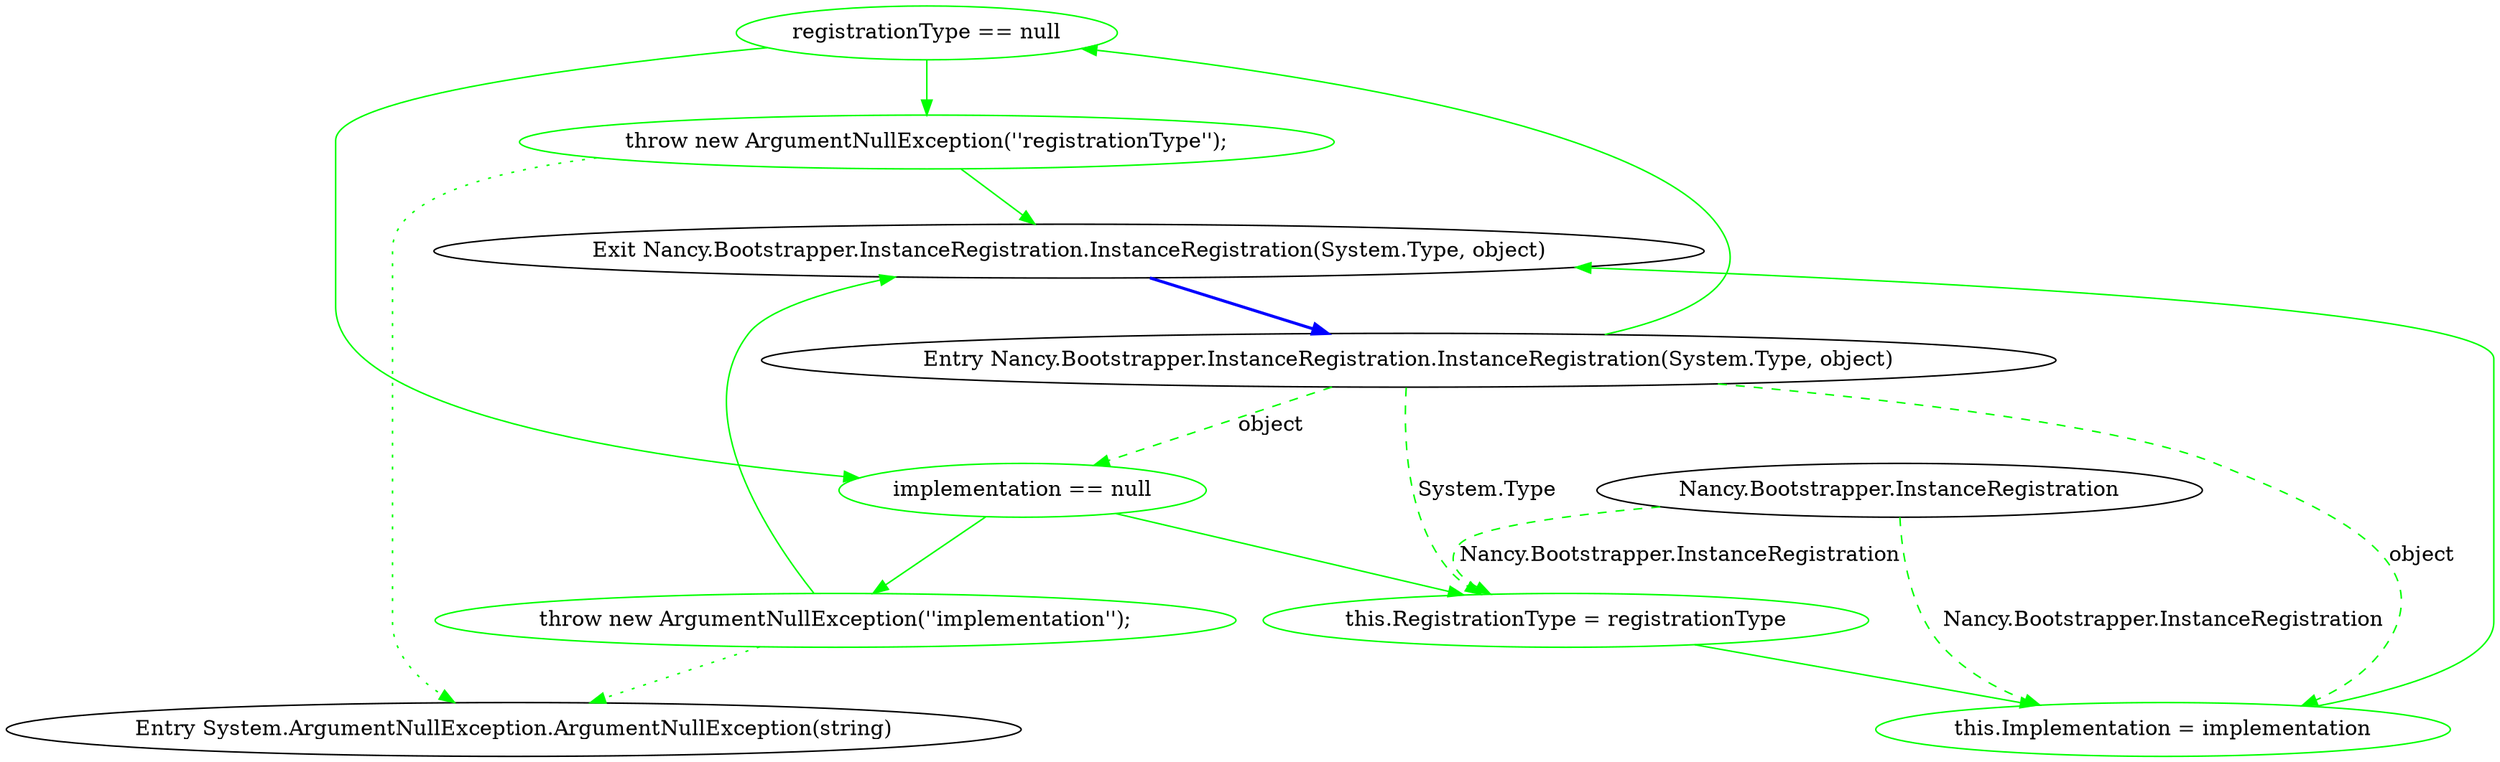 digraph  {
d1 [label="registrationType == null", span="16-16", cluster="Nancy.Bootstrapper.InstanceRegistration.InstanceRegistration(System.Type, object)", color=green, community=0];
d0 [label="Entry Nancy.Bootstrapper.InstanceRegistration.InstanceRegistration(System.Type, object)", span="14-14", cluster="Nancy.Bootstrapper.InstanceRegistration.InstanceRegistration(System.Type, object)"];
d2 [label="throw new ArgumentNullException(''registrationType'');", span="18-18", cluster="Nancy.Bootstrapper.InstanceRegistration.InstanceRegistration(System.Type, object)", color=green, community=0];
d3 [label="implementation == null", span="21-21", cluster="Nancy.Bootstrapper.InstanceRegistration.InstanceRegistration(System.Type, object)", color=green, community=0];
d4 [label="throw new ArgumentNullException(''implementation'');", span="23-23", cluster="Nancy.Bootstrapper.InstanceRegistration.InstanceRegistration(System.Type, object)", color=green, community=0];
d5 [label="this.RegistrationType = registrationType", span="26-26", cluster="Nancy.Bootstrapper.InstanceRegistration.InstanceRegistration(System.Type, object)", color=green, community=0];
d9 [label="Nancy.Bootstrapper.InstanceRegistration", span=""];
d6 [label="this.Implementation = implementation", span="27-27", cluster="Nancy.Bootstrapper.InstanceRegistration.InstanceRegistration(System.Type, object)", color=green, community=0];
d7 [label="Exit Nancy.Bootstrapper.InstanceRegistration.InstanceRegistration(System.Type, object)", span="14-14", cluster="Nancy.Bootstrapper.InstanceRegistration.InstanceRegistration(System.Type, object)"];
d8 [label="Entry System.ArgumentNullException.ArgumentNullException(string)", span="0-0", cluster="System.ArgumentNullException.ArgumentNullException(string)"];
d1 -> d2  [key=0, style=solid, color=green];
d1 -> d3  [key=0, style=solid, color=green];
d0 -> d1  [key=0, style=solid, color=green];
d0 -> d3  [key=1, style=dashed, color=green, label=object];
d0 -> d5  [key=1, style=dashed, color=green, label="System.Type"];
d0 -> d6  [key=1, style=dashed, color=green, label=object];
d2 -> d7  [key=0, style=solid, color=green];
d2 -> d8  [key=2, style=dotted, color=green];
d3 -> d4  [key=0, style=solid, color=green];
d3 -> d5  [key=0, style=solid, color=green];
d4 -> d7  [key=0, style=solid, color=green];
d4 -> d8  [key=2, style=dotted, color=green];
d5 -> d6  [key=0, style=solid, color=green];
d9 -> d5  [key=1, style=dashed, color=green, label="Nancy.Bootstrapper.InstanceRegistration"];
d9 -> d6  [key=1, style=dashed, color=green, label="Nancy.Bootstrapper.InstanceRegistration"];
d6 -> d7  [key=0, style=solid, color=green];
d7 -> d0  [key=0, style=bold, color=blue];
}
